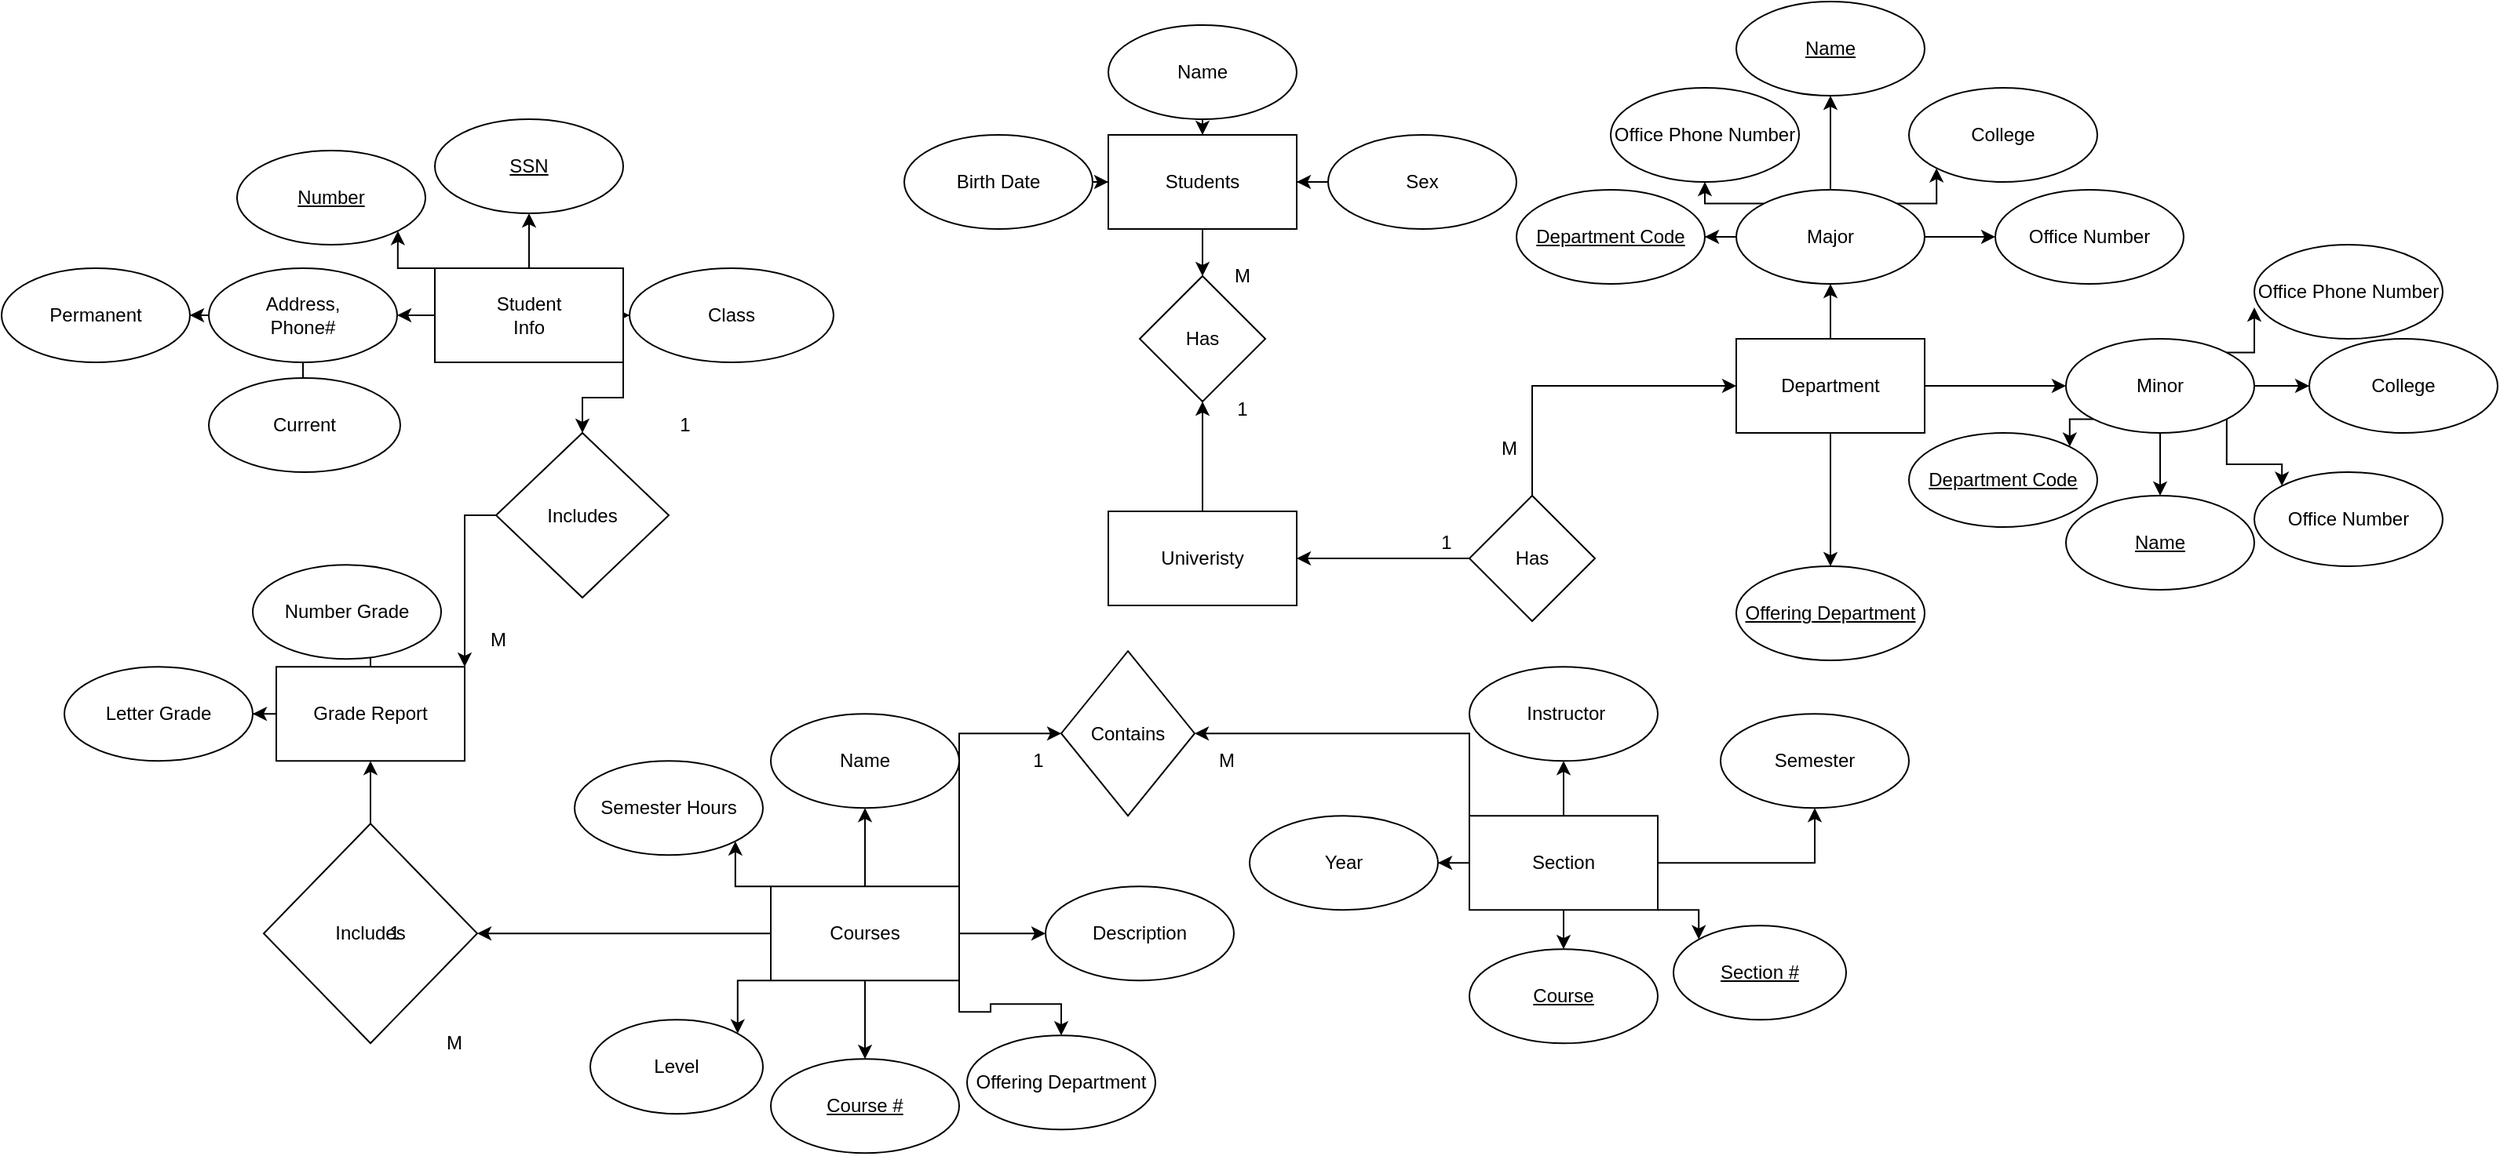 <mxfile version="20.3.0" type="github">
  <diagram id="zFlE2u5ejGgroSx8xkql" name="Page-1">
    <mxGraphModel dx="2447" dy="829" grid="1" gridSize="25" guides="1" tooltips="1" connect="1" arrows="1" fold="1" page="1" pageScale="1" pageWidth="850" pageHeight="1100" math="0" shadow="0">
      <root>
        <mxCell id="0" />
        <mxCell id="1" parent="0" />
        <mxCell id="GccgbvjNberS2pracw50-70" value="" style="edgeStyle=orthogonalEdgeStyle;rounded=0;orthogonalLoop=1;jettySize=auto;html=1;" edge="1" parent="1" source="GccgbvjNberS2pracw50-47" target="GccgbvjNberS2pracw50-69">
          <mxGeometry relative="1" as="geometry" />
        </mxCell>
        <mxCell id="GccgbvjNberS2pracw50-72" value="" style="edgeStyle=orthogonalEdgeStyle;rounded=0;orthogonalLoop=1;jettySize=auto;html=1;" edge="1" parent="1" source="GccgbvjNberS2pracw50-47" target="GccgbvjNberS2pracw50-71">
          <mxGeometry relative="1" as="geometry" />
        </mxCell>
        <mxCell id="GccgbvjNberS2pracw50-251" value="" style="edgeStyle=orthogonalEdgeStyle;rounded=0;orthogonalLoop=1;jettySize=auto;html=1;" edge="1" parent="1" source="GccgbvjNberS2pracw50-47" target="GccgbvjNberS2pracw50-250">
          <mxGeometry relative="1" as="geometry" />
        </mxCell>
        <mxCell id="GccgbvjNberS2pracw50-47" value="Department" style="rounded=0;whiteSpace=wrap;html=1;" vertex="1" parent="1">
          <mxGeometry x="930" y="260" width="120" height="60" as="geometry" />
        </mxCell>
        <mxCell id="GccgbvjNberS2pracw50-55" value="" style="edgeStyle=orthogonalEdgeStyle;rounded=0;orthogonalLoop=1;jettySize=auto;html=1;" edge="1" parent="1" source="GccgbvjNberS2pracw50-48" target="GccgbvjNberS2pracw50-54">
          <mxGeometry relative="1" as="geometry" />
        </mxCell>
        <mxCell id="GccgbvjNberS2pracw50-67" value="" style="edgeStyle=orthogonalEdgeStyle;rounded=0;orthogonalLoop=1;jettySize=auto;html=1;" edge="1" parent="1" source="GccgbvjNberS2pracw50-48" target="GccgbvjNberS2pracw50-66">
          <mxGeometry relative="1" as="geometry" />
        </mxCell>
        <mxCell id="GccgbvjNberS2pracw50-238" value="" style="edgeStyle=orthogonalEdgeStyle;rounded=0;orthogonalLoop=1;jettySize=auto;html=1;" edge="1" parent="1" source="GccgbvjNberS2pracw50-48" target="GccgbvjNberS2pracw50-61">
          <mxGeometry relative="1" as="geometry" />
        </mxCell>
        <mxCell id="GccgbvjNberS2pracw50-255" style="edgeStyle=orthogonalEdgeStyle;rounded=0;orthogonalLoop=1;jettySize=auto;html=1;exitX=0;exitY=0;exitDx=0;exitDy=0;entryX=1;entryY=1;entryDx=0;entryDy=0;" edge="1" parent="1" source="GccgbvjNberS2pracw50-48" target="GccgbvjNberS2pracw50-52">
          <mxGeometry relative="1" as="geometry" />
        </mxCell>
        <mxCell id="GccgbvjNberS2pracw50-256" style="edgeStyle=orthogonalEdgeStyle;rounded=0;orthogonalLoop=1;jettySize=auto;html=1;exitX=1;exitY=1;exitDx=0;exitDy=0;entryX=0.5;entryY=0;entryDx=0;entryDy=0;" edge="1" parent="1" source="GccgbvjNberS2pracw50-48" target="GccgbvjNberS2pracw50-122">
          <mxGeometry relative="1" as="geometry" />
        </mxCell>
        <mxCell id="GccgbvjNberS2pracw50-48" value="Student&lt;br&gt;Info" style="whiteSpace=wrap;html=1;" vertex="1" parent="1">
          <mxGeometry x="101" y="215" width="120" height="60" as="geometry" />
        </mxCell>
        <mxCell id="GccgbvjNberS2pracw50-231" value="" style="edgeStyle=orthogonalEdgeStyle;rounded=0;orthogonalLoop=1;jettySize=auto;html=1;" edge="1" parent="1" source="GccgbvjNberS2pracw50-50" target="GccgbvjNberS2pracw50-229">
          <mxGeometry relative="1" as="geometry" />
        </mxCell>
        <mxCell id="GccgbvjNberS2pracw50-50" value="Name" style="ellipse;whiteSpace=wrap;html=1;" vertex="1" parent="1">
          <mxGeometry x="530" y="60" width="120" height="60" as="geometry" />
        </mxCell>
        <mxCell id="GccgbvjNberS2pracw50-52" value="&lt;u&gt;Number&lt;/u&gt;" style="ellipse;whiteSpace=wrap;html=1;" vertex="1" parent="1">
          <mxGeometry x="-25" y="140" width="120" height="60" as="geometry" />
        </mxCell>
        <mxCell id="GccgbvjNberS2pracw50-54" value="&lt;u&gt;SSN&lt;/u&gt;" style="ellipse;whiteSpace=wrap;html=1;" vertex="1" parent="1">
          <mxGeometry x="101" y="120" width="120" height="60" as="geometry" />
        </mxCell>
        <mxCell id="GccgbvjNberS2pracw50-232" value="" style="edgeStyle=orthogonalEdgeStyle;rounded=0;orthogonalLoop=1;jettySize=auto;html=1;" edge="1" parent="1" source="GccgbvjNberS2pracw50-57" target="GccgbvjNberS2pracw50-229">
          <mxGeometry relative="1" as="geometry" />
        </mxCell>
        <mxCell id="GccgbvjNberS2pracw50-57" value="Birth Date" style="ellipse;whiteSpace=wrap;html=1;" vertex="1" parent="1">
          <mxGeometry x="400" y="130" width="120" height="60" as="geometry" />
        </mxCell>
        <mxCell id="GccgbvjNberS2pracw50-230" value="" style="edgeStyle=orthogonalEdgeStyle;rounded=0;orthogonalLoop=1;jettySize=auto;html=1;" edge="1" parent="1" source="GccgbvjNberS2pracw50-59" target="GccgbvjNberS2pracw50-229">
          <mxGeometry relative="1" as="geometry" />
        </mxCell>
        <mxCell id="GccgbvjNberS2pracw50-59" value="Sex" style="ellipse;whiteSpace=wrap;html=1;" vertex="1" parent="1">
          <mxGeometry x="670" y="130" width="120" height="60" as="geometry" />
        </mxCell>
        <mxCell id="GccgbvjNberS2pracw50-239" value="" style="edgeStyle=orthogonalEdgeStyle;rounded=0;orthogonalLoop=1;jettySize=auto;html=1;" edge="1" parent="1" source="GccgbvjNberS2pracw50-61" target="GccgbvjNberS2pracw50-65">
          <mxGeometry relative="1" as="geometry" />
        </mxCell>
        <mxCell id="GccgbvjNberS2pracw50-240" value="" style="edgeStyle=orthogonalEdgeStyle;rounded=0;orthogonalLoop=1;jettySize=auto;html=1;" edge="1" parent="1" source="GccgbvjNberS2pracw50-61" target="GccgbvjNberS2pracw50-62">
          <mxGeometry relative="1" as="geometry" />
        </mxCell>
        <mxCell id="GccgbvjNberS2pracw50-61" value="Address,&lt;br&gt;Phone#" style="ellipse;whiteSpace=wrap;html=1;" vertex="1" parent="1">
          <mxGeometry x="-43" y="215" width="120" height="60" as="geometry" />
        </mxCell>
        <mxCell id="GccgbvjNberS2pracw50-62" value="Permanent" style="ellipse;whiteSpace=wrap;html=1;" vertex="1" parent="1">
          <mxGeometry x="-175" y="215" width="120" height="60" as="geometry" />
        </mxCell>
        <mxCell id="GccgbvjNberS2pracw50-65" value="Current" style="ellipse;whiteSpace=wrap;html=1;" vertex="1" parent="1">
          <mxGeometry x="-43" y="285" width="122" height="60" as="geometry" />
        </mxCell>
        <mxCell id="GccgbvjNberS2pracw50-66" value="Class" style="ellipse;whiteSpace=wrap;html=1;" vertex="1" parent="1">
          <mxGeometry x="225" y="215" width="130" height="60" as="geometry" />
        </mxCell>
        <mxCell id="GccgbvjNberS2pracw50-76" value="" style="edgeStyle=orthogonalEdgeStyle;rounded=0;orthogonalLoop=1;jettySize=auto;html=1;" edge="1" parent="1" source="GccgbvjNberS2pracw50-69" target="GccgbvjNberS2pracw50-75">
          <mxGeometry relative="1" as="geometry" />
        </mxCell>
        <mxCell id="GccgbvjNberS2pracw50-78" value="" style="edgeStyle=orthogonalEdgeStyle;rounded=0;orthogonalLoop=1;jettySize=auto;html=1;" edge="1" parent="1" source="GccgbvjNberS2pracw50-69" target="GccgbvjNberS2pracw50-77">
          <mxGeometry relative="1" as="geometry" />
        </mxCell>
        <mxCell id="GccgbvjNberS2pracw50-80" value="" style="edgeStyle=orthogonalEdgeStyle;rounded=0;orthogonalLoop=1;jettySize=auto;html=1;" edge="1" parent="1" source="GccgbvjNberS2pracw50-69" target="GccgbvjNberS2pracw50-79">
          <mxGeometry relative="1" as="geometry" />
        </mxCell>
        <mxCell id="GccgbvjNberS2pracw50-81" style="edgeStyle=orthogonalEdgeStyle;rounded=0;orthogonalLoop=1;jettySize=auto;html=1;exitX=0;exitY=0;exitDx=0;exitDy=0;" edge="1" parent="1" source="GccgbvjNberS2pracw50-69" target="GccgbvjNberS2pracw50-82">
          <mxGeometry relative="1" as="geometry">
            <mxPoint x="870" y="75" as="targetPoint" />
            <Array as="points">
              <mxPoint x="910" y="174" />
              <mxPoint x="910" y="115" />
            </Array>
          </mxGeometry>
        </mxCell>
        <mxCell id="GccgbvjNberS2pracw50-252" style="edgeStyle=orthogonalEdgeStyle;rounded=0;orthogonalLoop=1;jettySize=auto;html=1;exitX=1;exitY=0;exitDx=0;exitDy=0;entryX=0;entryY=1;entryDx=0;entryDy=0;" edge="1" parent="1" source="GccgbvjNberS2pracw50-69" target="GccgbvjNberS2pracw50-84">
          <mxGeometry relative="1" as="geometry" />
        </mxCell>
        <mxCell id="GccgbvjNberS2pracw50-69" value="Major" style="ellipse;whiteSpace=wrap;html=1;rounded=0;" vertex="1" parent="1">
          <mxGeometry x="930" y="165" width="120" height="60" as="geometry" />
        </mxCell>
        <mxCell id="GccgbvjNberS2pracw50-91" style="edgeStyle=orthogonalEdgeStyle;rounded=0;orthogonalLoop=1;jettySize=auto;html=1;exitX=0.5;exitY=1;exitDx=0;exitDy=0;entryX=0.5;entryY=0;entryDx=0;entryDy=0;" edge="1" parent="1" source="GccgbvjNberS2pracw50-71" target="GccgbvjNberS2pracw50-87">
          <mxGeometry relative="1" as="geometry" />
        </mxCell>
        <mxCell id="GccgbvjNberS2pracw50-92" style="edgeStyle=orthogonalEdgeStyle;rounded=0;orthogonalLoop=1;jettySize=auto;html=1;exitX=1;exitY=1;exitDx=0;exitDy=0;entryX=0;entryY=0;entryDx=0;entryDy=0;" edge="1" parent="1" source="GccgbvjNberS2pracw50-71" target="GccgbvjNberS2pracw50-85">
          <mxGeometry relative="1" as="geometry" />
        </mxCell>
        <mxCell id="GccgbvjNberS2pracw50-93" value="" style="edgeStyle=orthogonalEdgeStyle;rounded=0;orthogonalLoop=1;jettySize=auto;html=1;" edge="1" parent="1" source="GccgbvjNberS2pracw50-71" target="GccgbvjNberS2pracw50-86">
          <mxGeometry relative="1" as="geometry" />
        </mxCell>
        <mxCell id="GccgbvjNberS2pracw50-94" style="edgeStyle=orthogonalEdgeStyle;rounded=0;orthogonalLoop=1;jettySize=auto;html=1;exitX=1;exitY=0;exitDx=0;exitDy=0;entryX=0;entryY=0.667;entryDx=0;entryDy=0;entryPerimeter=0;" edge="1" parent="1" source="GccgbvjNberS2pracw50-71" target="GccgbvjNberS2pracw50-88">
          <mxGeometry relative="1" as="geometry" />
        </mxCell>
        <mxCell id="GccgbvjNberS2pracw50-253" style="edgeStyle=orthogonalEdgeStyle;rounded=0;orthogonalLoop=1;jettySize=auto;html=1;exitX=0;exitY=1;exitDx=0;exitDy=0;entryX=1;entryY=0;entryDx=0;entryDy=0;" edge="1" parent="1" source="GccgbvjNberS2pracw50-71" target="GccgbvjNberS2pracw50-89">
          <mxGeometry relative="1" as="geometry" />
        </mxCell>
        <mxCell id="GccgbvjNberS2pracw50-71" value="Minor" style="ellipse;whiteSpace=wrap;html=1;rounded=0;" vertex="1" parent="1">
          <mxGeometry x="1140" y="260" width="120" height="60" as="geometry" />
        </mxCell>
        <mxCell id="GccgbvjNberS2pracw50-75" value="&lt;u&gt;Name&lt;/u&gt;" style="ellipse;whiteSpace=wrap;html=1;rounded=0;" vertex="1" parent="1">
          <mxGeometry x="930" y="45" width="120" height="60" as="geometry" />
        </mxCell>
        <mxCell id="GccgbvjNberS2pracw50-77" value="Office Number" style="ellipse;whiteSpace=wrap;html=1;rounded=0;" vertex="1" parent="1">
          <mxGeometry x="1095" y="165" width="120" height="60" as="geometry" />
        </mxCell>
        <mxCell id="GccgbvjNberS2pracw50-79" value="&lt;u&gt;Department Code&lt;/u&gt;" style="ellipse;whiteSpace=wrap;html=1;rounded=0;" vertex="1" parent="1">
          <mxGeometry x="790" y="165" width="120" height="60" as="geometry" />
        </mxCell>
        <mxCell id="GccgbvjNberS2pracw50-82" value="Office Phone Number" style="ellipse;whiteSpace=wrap;html=1;" vertex="1" parent="1">
          <mxGeometry x="850" y="100" width="120" height="60" as="geometry" />
        </mxCell>
        <mxCell id="GccgbvjNberS2pracw50-84" value="College" style="ellipse;whiteSpace=wrap;html=1;" vertex="1" parent="1">
          <mxGeometry x="1040" y="100" width="120" height="60" as="geometry" />
        </mxCell>
        <mxCell id="GccgbvjNberS2pracw50-85" value="Office Number" style="ellipse;whiteSpace=wrap;html=1;rounded=0;" vertex="1" parent="1">
          <mxGeometry x="1260" y="345" width="120" height="60" as="geometry" />
        </mxCell>
        <mxCell id="GccgbvjNberS2pracw50-86" value="College" style="ellipse;whiteSpace=wrap;html=1;" vertex="1" parent="1">
          <mxGeometry x="1295" y="260" width="120" height="60" as="geometry" />
        </mxCell>
        <mxCell id="GccgbvjNberS2pracw50-87" value="&lt;u&gt;Name&lt;/u&gt;" style="ellipse;whiteSpace=wrap;html=1;rounded=0;" vertex="1" parent="1">
          <mxGeometry x="1140" y="360" width="120" height="60" as="geometry" />
        </mxCell>
        <mxCell id="GccgbvjNberS2pracw50-88" value="Office Phone Number" style="ellipse;whiteSpace=wrap;html=1;" vertex="1" parent="1">
          <mxGeometry x="1260" y="200" width="120" height="60" as="geometry" />
        </mxCell>
        <mxCell id="GccgbvjNberS2pracw50-89" value="&lt;u&gt;Department Code&lt;/u&gt;" style="ellipse;whiteSpace=wrap;html=1;rounded=0;" vertex="1" parent="1">
          <mxGeometry x="1040" y="320" width="120" height="60" as="geometry" />
        </mxCell>
        <mxCell id="GccgbvjNberS2pracw50-187" value="" style="edgeStyle=orthogonalEdgeStyle;rounded=0;orthogonalLoop=1;jettySize=auto;html=1;" edge="1" parent="1" source="GccgbvjNberS2pracw50-121" target="GccgbvjNberS2pracw50-186">
          <mxGeometry relative="1" as="geometry" />
        </mxCell>
        <mxCell id="GccgbvjNberS2pracw50-189" value="" style="edgeStyle=orthogonalEdgeStyle;rounded=0;orthogonalLoop=1;jettySize=auto;html=1;" edge="1" parent="1" source="GccgbvjNberS2pracw50-121" target="GccgbvjNberS2pracw50-188">
          <mxGeometry relative="1" as="geometry" />
        </mxCell>
        <mxCell id="GccgbvjNberS2pracw50-121" value="Grade Report" style="whiteSpace=wrap;html=1;" vertex="1" parent="1">
          <mxGeometry y="469.12" width="120" height="60" as="geometry" />
        </mxCell>
        <mxCell id="GccgbvjNberS2pracw50-129" style="edgeStyle=orthogonalEdgeStyle;rounded=0;orthogonalLoop=1;jettySize=auto;html=1;entryX=1;entryY=0;entryDx=0;entryDy=0;" edge="1" parent="1" source="GccgbvjNberS2pracw50-122" target="GccgbvjNberS2pracw50-121">
          <mxGeometry relative="1" as="geometry">
            <mxPoint x="216" y="470" as="sourcePoint" />
          </mxGeometry>
        </mxCell>
        <mxCell id="GccgbvjNberS2pracw50-130" value="M" style="edgeLabel;html=1;align=center;verticalAlign=middle;resizable=0;points=[];" vertex="1" connectable="0" parent="GccgbvjNberS2pracw50-129">
          <mxGeometry x="0.84" y="-1" relative="1" as="geometry">
            <mxPoint x="86" y="-79" as="offset" />
          </mxGeometry>
        </mxCell>
        <mxCell id="GccgbvjNberS2pracw50-122" value="Includes" style="rhombus;whiteSpace=wrap;html=1;" vertex="1" parent="1">
          <mxGeometry x="140" y="320" width="110" height="105" as="geometry" />
        </mxCell>
        <mxCell id="GccgbvjNberS2pracw50-131" value="1" style="text;html=1;align=center;verticalAlign=middle;resizable=0;points=[];autosize=1;strokeColor=none;fillColor=none;" vertex="1" parent="1">
          <mxGeometry x="245" y="300" width="30" height="30" as="geometry" />
        </mxCell>
        <mxCell id="GccgbvjNberS2pracw50-168" value="" style="edgeStyle=orthogonalEdgeStyle;rounded=0;orthogonalLoop=1;jettySize=auto;html=1;" edge="1" parent="1" source="GccgbvjNberS2pracw50-173" target="GccgbvjNberS2pracw50-174">
          <mxGeometry relative="1" as="geometry" />
        </mxCell>
        <mxCell id="GccgbvjNberS2pracw50-169" value="" style="edgeStyle=orthogonalEdgeStyle;rounded=0;orthogonalLoop=1;jettySize=auto;html=1;" edge="1" parent="1" source="GccgbvjNberS2pracw50-173" target="GccgbvjNberS2pracw50-175">
          <mxGeometry relative="1" as="geometry" />
        </mxCell>
        <mxCell id="GccgbvjNberS2pracw50-170" value="" style="edgeStyle=orthogonalEdgeStyle;rounded=0;orthogonalLoop=1;jettySize=auto;html=1;" edge="1" parent="1" source="GccgbvjNberS2pracw50-173" target="GccgbvjNberS2pracw50-176">
          <mxGeometry relative="1" as="geometry" />
        </mxCell>
        <mxCell id="GccgbvjNberS2pracw50-171" style="edgeStyle=orthogonalEdgeStyle;rounded=0;orthogonalLoop=1;jettySize=auto;html=1;exitX=0;exitY=0.5;exitDx=0;exitDy=0;" edge="1" parent="1" source="GccgbvjNberS2pracw50-173" target="GccgbvjNberS2pracw50-177">
          <mxGeometry relative="1" as="geometry">
            <mxPoint x="700" y="594.12" as="targetPoint" />
          </mxGeometry>
        </mxCell>
        <mxCell id="GccgbvjNberS2pracw50-258" style="edgeStyle=orthogonalEdgeStyle;rounded=0;orthogonalLoop=1;jettySize=auto;html=1;exitX=1;exitY=1;exitDx=0;exitDy=0;entryX=0;entryY=0;entryDx=0;entryDy=0;" edge="1" parent="1" source="GccgbvjNberS2pracw50-173" target="GccgbvjNberS2pracw50-178">
          <mxGeometry relative="1" as="geometry" />
        </mxCell>
        <mxCell id="GccgbvjNberS2pracw50-260" style="edgeStyle=orthogonalEdgeStyle;rounded=0;orthogonalLoop=1;jettySize=auto;html=1;exitX=0;exitY=0;exitDx=0;exitDy=0;entryX=1;entryY=0.5;entryDx=0;entryDy=0;" edge="1" parent="1" source="GccgbvjNberS2pracw50-173" target="GccgbvjNberS2pracw50-203">
          <mxGeometry relative="1" as="geometry" />
        </mxCell>
        <mxCell id="GccgbvjNberS2pracw50-173" value="Section&lt;br&gt;" style="whiteSpace=wrap;html=1;" vertex="1" parent="1">
          <mxGeometry x="760" y="564.12" width="120" height="60" as="geometry" />
        </mxCell>
        <mxCell id="GccgbvjNberS2pracw50-174" value="&amp;nbsp;Instructor" style="ellipse;whiteSpace=wrap;html=1;" vertex="1" parent="1">
          <mxGeometry x="760" y="469.12" width="120" height="60" as="geometry" />
        </mxCell>
        <mxCell id="GccgbvjNberS2pracw50-175" value="Semester" style="ellipse;whiteSpace=wrap;html=1;" vertex="1" parent="1">
          <mxGeometry x="920" y="499.12" width="120" height="60" as="geometry" />
        </mxCell>
        <mxCell id="GccgbvjNberS2pracw50-176" value="&lt;u&gt;Course&lt;/u&gt;" style="ellipse;whiteSpace=wrap;html=1;" vertex="1" parent="1">
          <mxGeometry x="760" y="649.12" width="120" height="60" as="geometry" />
        </mxCell>
        <mxCell id="GccgbvjNberS2pracw50-177" value="Year" style="ellipse;whiteSpace=wrap;html=1;" vertex="1" parent="1">
          <mxGeometry x="620" y="564.12" width="120" height="60" as="geometry" />
        </mxCell>
        <mxCell id="GccgbvjNberS2pracw50-178" value="&lt;u&gt;Section #&lt;/u&gt;" style="ellipse;whiteSpace=wrap;html=1;" vertex="1" parent="1">
          <mxGeometry x="890" y="634.12" width="110" height="60" as="geometry" />
        </mxCell>
        <mxCell id="GccgbvjNberS2pracw50-181" value="" style="edgeStyle=orthogonalEdgeStyle;rounded=0;orthogonalLoop=1;jettySize=auto;html=1;" edge="1" parent="1" source="GccgbvjNberS2pracw50-179" target="GccgbvjNberS2pracw50-121">
          <mxGeometry relative="1" as="geometry" />
        </mxCell>
        <mxCell id="GccgbvjNberS2pracw50-179" value="Includes" style="rhombus;whiteSpace=wrap;html=1;" vertex="1" parent="1">
          <mxGeometry x="-8" y="569.12" width="136" height="140" as="geometry" />
        </mxCell>
        <mxCell id="GccgbvjNberS2pracw50-182" value="1" style="text;html=1;align=center;verticalAlign=middle;resizable=0;points=[];autosize=1;strokeColor=none;fillColor=none;" vertex="1" parent="1">
          <mxGeometry x="60" y="624.12" width="30" height="30" as="geometry" />
        </mxCell>
        <mxCell id="GccgbvjNberS2pracw50-186" value="Letter Grade" style="ellipse;whiteSpace=wrap;html=1;" vertex="1" parent="1">
          <mxGeometry x="-135" y="469.12" width="120" height="60" as="geometry" />
        </mxCell>
        <mxCell id="GccgbvjNberS2pracw50-188" value="Number Grade" style="ellipse;whiteSpace=wrap;html=1;" vertex="1" parent="1">
          <mxGeometry x="-15" y="404.12" width="120" height="60" as="geometry" />
        </mxCell>
        <mxCell id="GccgbvjNberS2pracw50-190" value="" style="edgeStyle=orthogonalEdgeStyle;rounded=0;orthogonalLoop=1;jettySize=auto;html=1;" edge="1" parent="1" source="GccgbvjNberS2pracw50-196" target="GccgbvjNberS2pracw50-197">
          <mxGeometry relative="1" as="geometry" />
        </mxCell>
        <mxCell id="GccgbvjNberS2pracw50-191" value="" style="edgeStyle=orthogonalEdgeStyle;rounded=0;orthogonalLoop=1;jettySize=auto;html=1;" edge="1" parent="1" source="GccgbvjNberS2pracw50-196" target="GccgbvjNberS2pracw50-198">
          <mxGeometry relative="1" as="geometry" />
        </mxCell>
        <mxCell id="GccgbvjNberS2pracw50-192" value="" style="edgeStyle=orthogonalEdgeStyle;rounded=0;orthogonalLoop=1;jettySize=auto;html=1;" edge="1" parent="1" source="GccgbvjNberS2pracw50-196" target="GccgbvjNberS2pracw50-199">
          <mxGeometry relative="1" as="geometry" />
        </mxCell>
        <mxCell id="GccgbvjNberS2pracw50-195" style="edgeStyle=orthogonalEdgeStyle;rounded=0;orthogonalLoop=1;jettySize=auto;html=1;exitX=1;exitY=1;exitDx=0;exitDy=0;" edge="1" parent="1" source="GccgbvjNberS2pracw50-196" target="GccgbvjNberS2pracw50-202">
          <mxGeometry relative="1" as="geometry">
            <mxPoint x="520" y="759.12" as="targetPoint" />
          </mxGeometry>
        </mxCell>
        <mxCell id="GccgbvjNberS2pracw50-211" value="" style="edgeStyle=orthogonalEdgeStyle;rounded=0;orthogonalLoop=1;jettySize=auto;html=1;entryX=1;entryY=0.5;entryDx=0;entryDy=0;" edge="1" parent="1" source="GccgbvjNberS2pracw50-196" target="GccgbvjNberS2pracw50-179">
          <mxGeometry relative="1" as="geometry">
            <mxPoint x="114" y="724.12" as="targetPoint" />
          </mxGeometry>
        </mxCell>
        <mxCell id="GccgbvjNberS2pracw50-213" style="edgeStyle=orthogonalEdgeStyle;rounded=0;orthogonalLoop=1;jettySize=auto;html=1;exitX=1;exitY=0;exitDx=0;exitDy=0;entryX=0;entryY=0.5;entryDx=0;entryDy=0;" edge="1" parent="1" source="GccgbvjNberS2pracw50-196" target="GccgbvjNberS2pracw50-203">
          <mxGeometry relative="1" as="geometry" />
        </mxCell>
        <mxCell id="GccgbvjNberS2pracw50-262" style="edgeStyle=orthogonalEdgeStyle;rounded=0;orthogonalLoop=1;jettySize=auto;html=1;exitX=0;exitY=1;exitDx=0;exitDy=0;entryX=1;entryY=0;entryDx=0;entryDy=0;" edge="1" parent="1" source="GccgbvjNberS2pracw50-196" target="GccgbvjNberS2pracw50-201">
          <mxGeometry relative="1" as="geometry" />
        </mxCell>
        <mxCell id="GccgbvjNberS2pracw50-263" style="edgeStyle=orthogonalEdgeStyle;rounded=0;orthogonalLoop=1;jettySize=auto;html=1;exitX=0;exitY=0;exitDx=0;exitDy=0;entryX=1;entryY=1;entryDx=0;entryDy=0;" edge="1" parent="1" source="GccgbvjNberS2pracw50-196" target="GccgbvjNberS2pracw50-200">
          <mxGeometry relative="1" as="geometry" />
        </mxCell>
        <mxCell id="GccgbvjNberS2pracw50-196" value="Courses" style="whiteSpace=wrap;html=1;" vertex="1" parent="1">
          <mxGeometry x="315" y="609.12" width="120" height="60" as="geometry" />
        </mxCell>
        <mxCell id="GccgbvjNberS2pracw50-197" value="Name" style="ellipse;whiteSpace=wrap;html=1;" vertex="1" parent="1">
          <mxGeometry x="315" y="499.12" width="120" height="60" as="geometry" />
        </mxCell>
        <mxCell id="GccgbvjNberS2pracw50-198" value="Description" style="ellipse;whiteSpace=wrap;html=1;" vertex="1" parent="1">
          <mxGeometry x="490" y="609.12" width="120" height="60" as="geometry" />
        </mxCell>
        <mxCell id="GccgbvjNberS2pracw50-199" value="&lt;u&gt;Course #&lt;/u&gt;" style="ellipse;whiteSpace=wrap;html=1;" vertex="1" parent="1">
          <mxGeometry x="315" y="719.12" width="120" height="60" as="geometry" />
        </mxCell>
        <mxCell id="GccgbvjNberS2pracw50-200" value="Semester Hours" style="ellipse;whiteSpace=wrap;html=1;" vertex="1" parent="1">
          <mxGeometry x="190" y="529.12" width="120" height="60" as="geometry" />
        </mxCell>
        <mxCell id="GccgbvjNberS2pracw50-201" value="Level" style="ellipse;whiteSpace=wrap;html=1;" vertex="1" parent="1">
          <mxGeometry x="200" y="694.12" width="110" height="60" as="geometry" />
        </mxCell>
        <mxCell id="GccgbvjNberS2pracw50-202" value="Offering Department" style="ellipse;whiteSpace=wrap;html=1;" vertex="1" parent="1">
          <mxGeometry x="440" y="704.12" width="120" height="60" as="geometry" />
        </mxCell>
        <mxCell id="GccgbvjNberS2pracw50-203" value="Contains" style="rhombus;whiteSpace=wrap;html=1;" vertex="1" parent="1">
          <mxGeometry x="500" y="459.12" width="85" height="105" as="geometry" />
        </mxCell>
        <mxCell id="GccgbvjNberS2pracw50-212" value="M" style="text;html=1;align=center;verticalAlign=middle;resizable=0;points=[];autosize=1;strokeColor=none;fillColor=none;" vertex="1" parent="1">
          <mxGeometry x="98" y="694.12" width="30" height="30" as="geometry" />
        </mxCell>
        <mxCell id="GccgbvjNberS2pracw50-215" value="M" style="text;html=1;align=center;verticalAlign=middle;resizable=0;points=[];autosize=1;strokeColor=none;fillColor=none;" vertex="1" parent="1">
          <mxGeometry x="590" y="514.12" width="30" height="30" as="geometry" />
        </mxCell>
        <mxCell id="GccgbvjNberS2pracw50-216" value="1" style="text;html=1;align=center;verticalAlign=middle;resizable=0;points=[];autosize=1;strokeColor=none;fillColor=none;" vertex="1" parent="1">
          <mxGeometry x="470" y="514.12" width="30" height="30" as="geometry" />
        </mxCell>
        <mxCell id="GccgbvjNberS2pracw50-234" style="edgeStyle=orthogonalEdgeStyle;rounded=0;orthogonalLoop=1;jettySize=auto;html=1;exitX=0.5;exitY=0;exitDx=0;exitDy=0;entryX=0.5;entryY=1;entryDx=0;entryDy=0;" edge="1" parent="1" source="GccgbvjNberS2pracw50-217" target="GccgbvjNberS2pracw50-233">
          <mxGeometry relative="1" as="geometry" />
        </mxCell>
        <mxCell id="GccgbvjNberS2pracw50-217" value="Univeristy" style="whiteSpace=wrap;html=1;" vertex="1" parent="1">
          <mxGeometry x="530" y="370" width="120" height="60" as="geometry" />
        </mxCell>
        <mxCell id="GccgbvjNberS2pracw50-226" style="edgeStyle=orthogonalEdgeStyle;rounded=0;orthogonalLoop=1;jettySize=auto;html=1;exitX=0;exitY=0.5;exitDx=0;exitDy=0;entryX=1;entryY=0.5;entryDx=0;entryDy=0;" edge="1" parent="1" source="GccgbvjNberS2pracw50-224" target="GccgbvjNberS2pracw50-217">
          <mxGeometry relative="1" as="geometry" />
        </mxCell>
        <mxCell id="GccgbvjNberS2pracw50-254" style="edgeStyle=orthogonalEdgeStyle;rounded=0;orthogonalLoop=1;jettySize=auto;html=1;exitX=0.5;exitY=0;exitDx=0;exitDy=0;entryX=0;entryY=0.5;entryDx=0;entryDy=0;" edge="1" parent="1" source="GccgbvjNberS2pracw50-224" target="GccgbvjNberS2pracw50-47">
          <mxGeometry relative="1" as="geometry">
            <mxPoint x="800.043" y="300" as="targetPoint" />
          </mxGeometry>
        </mxCell>
        <mxCell id="GccgbvjNberS2pracw50-224" value="Has" style="rhombus;whiteSpace=wrap;html=1;" vertex="1" parent="1">
          <mxGeometry x="760" y="360" width="80" height="80" as="geometry" />
        </mxCell>
        <mxCell id="GccgbvjNberS2pracw50-227" value="1" style="text;html=1;align=center;verticalAlign=middle;resizable=0;points=[];autosize=1;strokeColor=none;fillColor=none;" vertex="1" parent="1">
          <mxGeometry x="730" y="375" width="30" height="30" as="geometry" />
        </mxCell>
        <mxCell id="GccgbvjNberS2pracw50-228" value="M" style="text;html=1;align=center;verticalAlign=middle;resizable=0;points=[];autosize=1;strokeColor=none;fillColor=none;" vertex="1" parent="1">
          <mxGeometry x="770" y="315" width="30" height="30" as="geometry" />
        </mxCell>
        <mxCell id="GccgbvjNberS2pracw50-235" value="" style="edgeStyle=orthogonalEdgeStyle;rounded=0;orthogonalLoop=1;jettySize=auto;html=1;" edge="1" parent="1" source="GccgbvjNberS2pracw50-229" target="GccgbvjNberS2pracw50-233">
          <mxGeometry relative="1" as="geometry" />
        </mxCell>
        <mxCell id="GccgbvjNberS2pracw50-229" value="Students" style="rounded=0;whiteSpace=wrap;html=1;" vertex="1" parent="1">
          <mxGeometry x="530" y="130" width="120" height="60" as="geometry" />
        </mxCell>
        <mxCell id="GccgbvjNberS2pracw50-233" value="Has" style="rhombus;whiteSpace=wrap;html=1;" vertex="1" parent="1">
          <mxGeometry x="550" y="220" width="80" height="80" as="geometry" />
        </mxCell>
        <mxCell id="GccgbvjNberS2pracw50-236" value="M" style="text;html=1;align=center;verticalAlign=middle;resizable=0;points=[];autosize=1;strokeColor=none;fillColor=none;" vertex="1" parent="1">
          <mxGeometry x="600" y="205" width="30" height="30" as="geometry" />
        </mxCell>
        <mxCell id="GccgbvjNberS2pracw50-237" value="1" style="text;html=1;align=center;verticalAlign=middle;resizable=0;points=[];autosize=1;strokeColor=none;fillColor=none;" vertex="1" parent="1">
          <mxGeometry x="600" y="290" width="30" height="30" as="geometry" />
        </mxCell>
        <mxCell id="GccgbvjNberS2pracw50-250" value="&lt;u&gt;Offering Department&lt;/u&gt;" style="ellipse;whiteSpace=wrap;html=1;rounded=0;" vertex="1" parent="1">
          <mxGeometry x="930" y="405" width="120" height="60" as="geometry" />
        </mxCell>
        <mxCell id="GccgbvjNberS2pracw50-257" value="M" style="text;html=1;align=center;verticalAlign=middle;resizable=0;points=[];autosize=1;strokeColor=none;fillColor=none;" vertex="1" parent="1">
          <mxGeometry x="128" y="439.12" width="25" height="25" as="geometry" />
        </mxCell>
      </root>
    </mxGraphModel>
  </diagram>
</mxfile>

